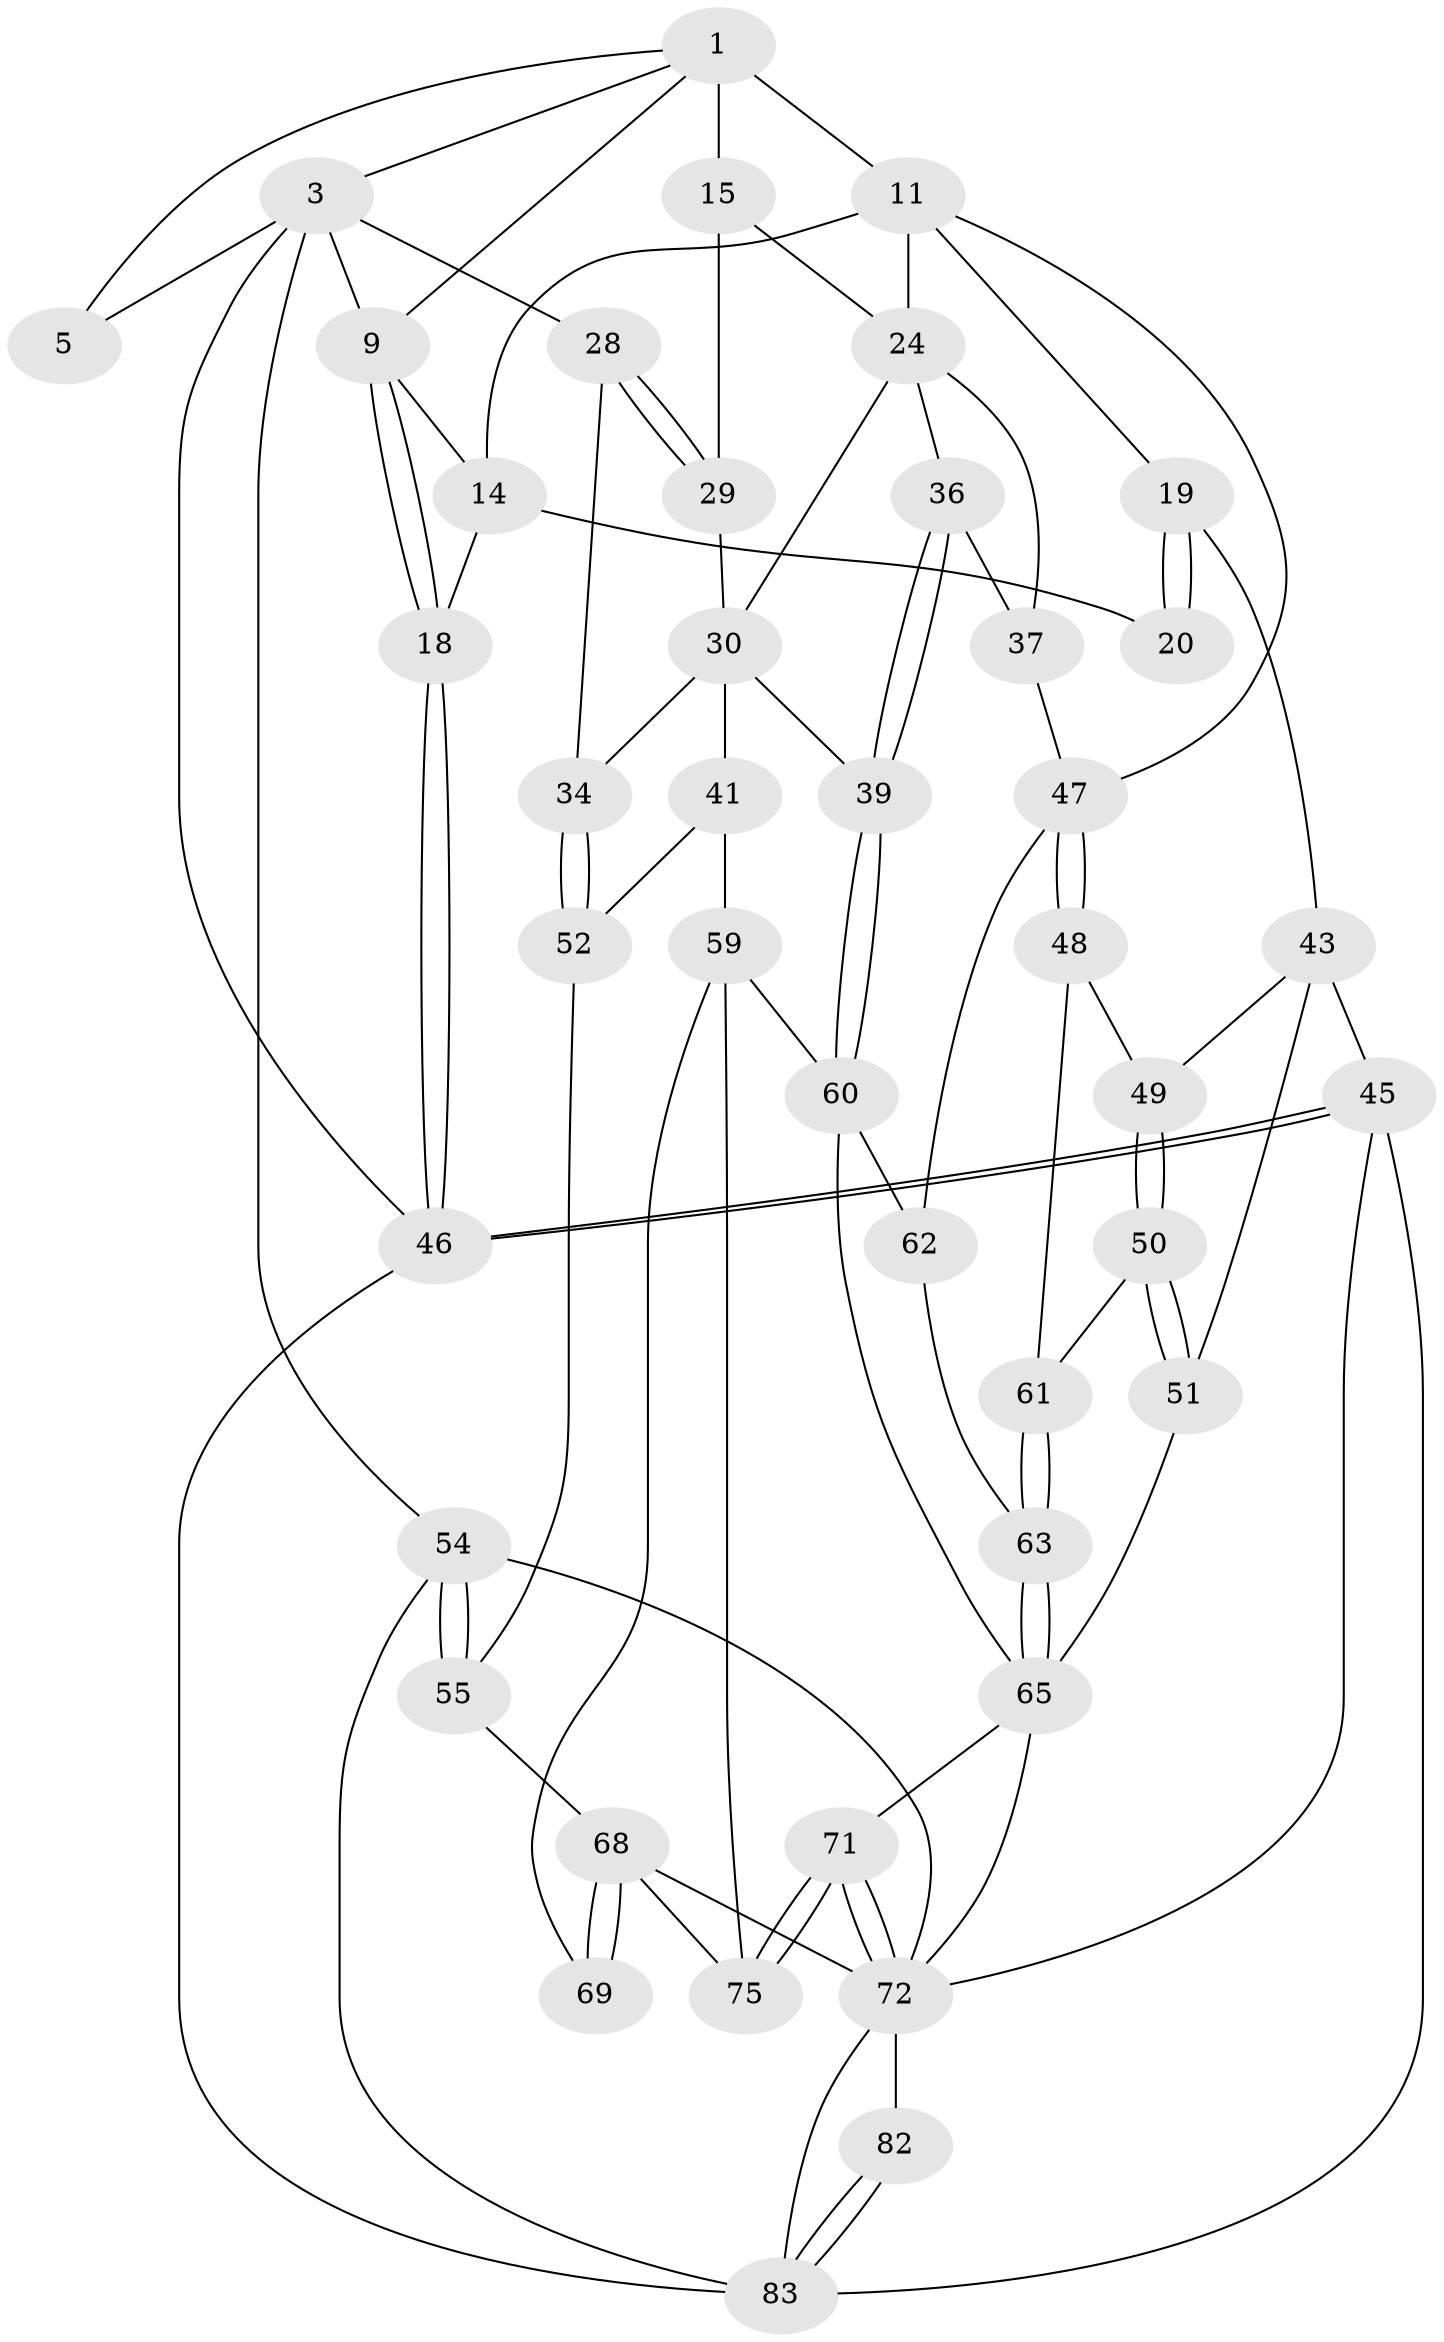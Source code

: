 // original degree distribution, {3: 0.034482758620689655, 4: 0.25287356321839083, 5: 0.47126436781609193, 6: 0.2413793103448276}
// Generated by graph-tools (version 1.1) at 2025/17/03/09/25 04:17:15]
// undirected, 43 vertices, 95 edges
graph export_dot {
graph [start="1"]
  node [color=gray90,style=filled];
  1 [pos="+0.6000554442345969+0",super="+2+6"];
  3 [pos="+1+0",super="+4"];
  5 [pos="+0.4214551875565747+0"];
  9 [pos="+0+0",super="+10"];
  11 [pos="+0.4302321862531464+0.22906116047167607",super="+12"];
  14 [pos="+0.25507085362650384+0.14607052264326098",super="+17"];
  15 [pos="+0.6440247350506934+0.20797910047860116",super="+23"];
  18 [pos="+0+0.31037832310442937"];
  19 [pos="+0.2563983453825149+0.1947739376485924",super="+22"];
  20 [pos="+0.11007820454465335+0.3181747837785306"];
  24 [pos="+0.653834365748916+0.2710186387476937",super="+25"];
  28 [pos="+1+0"];
  29 [pos="+0.8152184069388149+0.2263166953831898"];
  30 [pos="+0.8512002849123058+0.3402059176676451",super="+33+31"];
  34 [pos="+1+0.31283619832818654",super="+35"];
  36 [pos="+0.6069271107545264+0.45162334415933847"];
  37 [pos="+0.584677852366076+0.4481480064045143"];
  39 [pos="+0.6752798381432147+0.5370737264249263"];
  41 [pos="+0.8756800200590561+0.5031049819843131",super="+53+42"];
  43 [pos="+0.22620501258825623+0.401466427630361",super="+44"];
  45 [pos="+0+0.6658178854262194",super="+77"];
  46 [pos="+0+0.6356948915853621"];
  47 [pos="+0.4191822508393071+0.40340614682070136",super="+58"];
  48 [pos="+0.38482499580316065+0.4261558753532529"];
  49 [pos="+0.2666837680389356+0.4277301041925309"];
  50 [pos="+0.29863296905309866+0.49406640380540984"];
  51 [pos="+0.2122375772107689+0.603082856529639"];
  52 [pos="+0.925638267939836+0.5205716033263783",super="+57"];
  54 [pos="+1+1"];
  55 [pos="+1+0.9341205237375482",super="+56"];
  59 [pos="+0.8157146395277857+0.6008944068157889",super="+70"];
  60 [pos="+0.6803467127854812+0.5677175435022018",super="+64"];
  61 [pos="+0.3385681377853622+0.47210952713478277"];
  62 [pos="+0.4581224617204603+0.4945230030665488"];
  63 [pos="+0.36454129566956855+0.562190225625448"];
  65 [pos="+0.3282141113031709+0.6101438365818941",super="+66+67"];
  68 [pos="+0.8618120193653593+0.6913732157398697",super="+79"];
  69 [pos="+0.8569727420013744+0.6871361069729912"];
  71 [pos="+0.5434761833538484+0.7817911861166128"];
  72 [pos="+0.5344841747055193+0.8121059957892774",super="+73+81"];
  75 [pos="+0.6610823934772857+0.760475209019583",super="+78"];
  82 [pos="+0.3009187177287152+0.886307245992809"];
  83 [pos="+0.2940518329917121+0.8960908721212512",super="+84"];
  1 -- 3;
  1 -- 15 [weight=2];
  1 -- 5;
  1 -- 9;
  1 -- 11 [weight=2];
  3 -- 28;
  3 -- 54;
  3 -- 9;
  3 -- 5;
  3 -- 46;
  9 -- 18;
  9 -- 18;
  9 -- 14;
  11 -- 19 [weight=2];
  11 -- 14;
  11 -- 47;
  11 -- 24;
  14 -- 18;
  14 -- 20;
  15 -- 24;
  15 -- 29;
  18 -- 46;
  18 -- 46;
  19 -- 20 [weight=2];
  19 -- 20;
  19 -- 43;
  24 -- 36;
  24 -- 37;
  24 -- 30;
  28 -- 29;
  28 -- 29;
  28 -- 34;
  29 -- 30;
  30 -- 41 [weight=3];
  30 -- 34;
  30 -- 39;
  34 -- 52 [weight=2];
  34 -- 52;
  36 -- 37;
  36 -- 39;
  36 -- 39;
  37 -- 47;
  39 -- 60;
  39 -- 60;
  41 -- 59;
  41 -- 52;
  43 -- 49;
  43 -- 51;
  43 -- 45;
  45 -- 46;
  45 -- 46;
  45 -- 72;
  45 -- 83;
  46 -- 83;
  47 -- 48;
  47 -- 48;
  47 -- 62;
  48 -- 49;
  48 -- 61;
  49 -- 50;
  49 -- 50;
  50 -- 51;
  50 -- 51;
  50 -- 61;
  51 -- 65;
  52 -- 55;
  54 -- 55;
  54 -- 55;
  54 -- 83;
  54 -- 72;
  55 -- 68 [weight=2];
  59 -- 60;
  59 -- 75;
  59 -- 69;
  60 -- 65;
  60 -- 62;
  61 -- 63;
  61 -- 63;
  62 -- 63;
  63 -- 65;
  63 -- 65;
  65 -- 72;
  65 -- 71;
  68 -- 69;
  68 -- 69;
  68 -- 75;
  68 -- 72;
  71 -- 72;
  71 -- 72;
  71 -- 75;
  71 -- 75;
  72 -- 82 [weight=2];
  72 -- 83 [weight=2];
  82 -- 83;
  82 -- 83;
}
